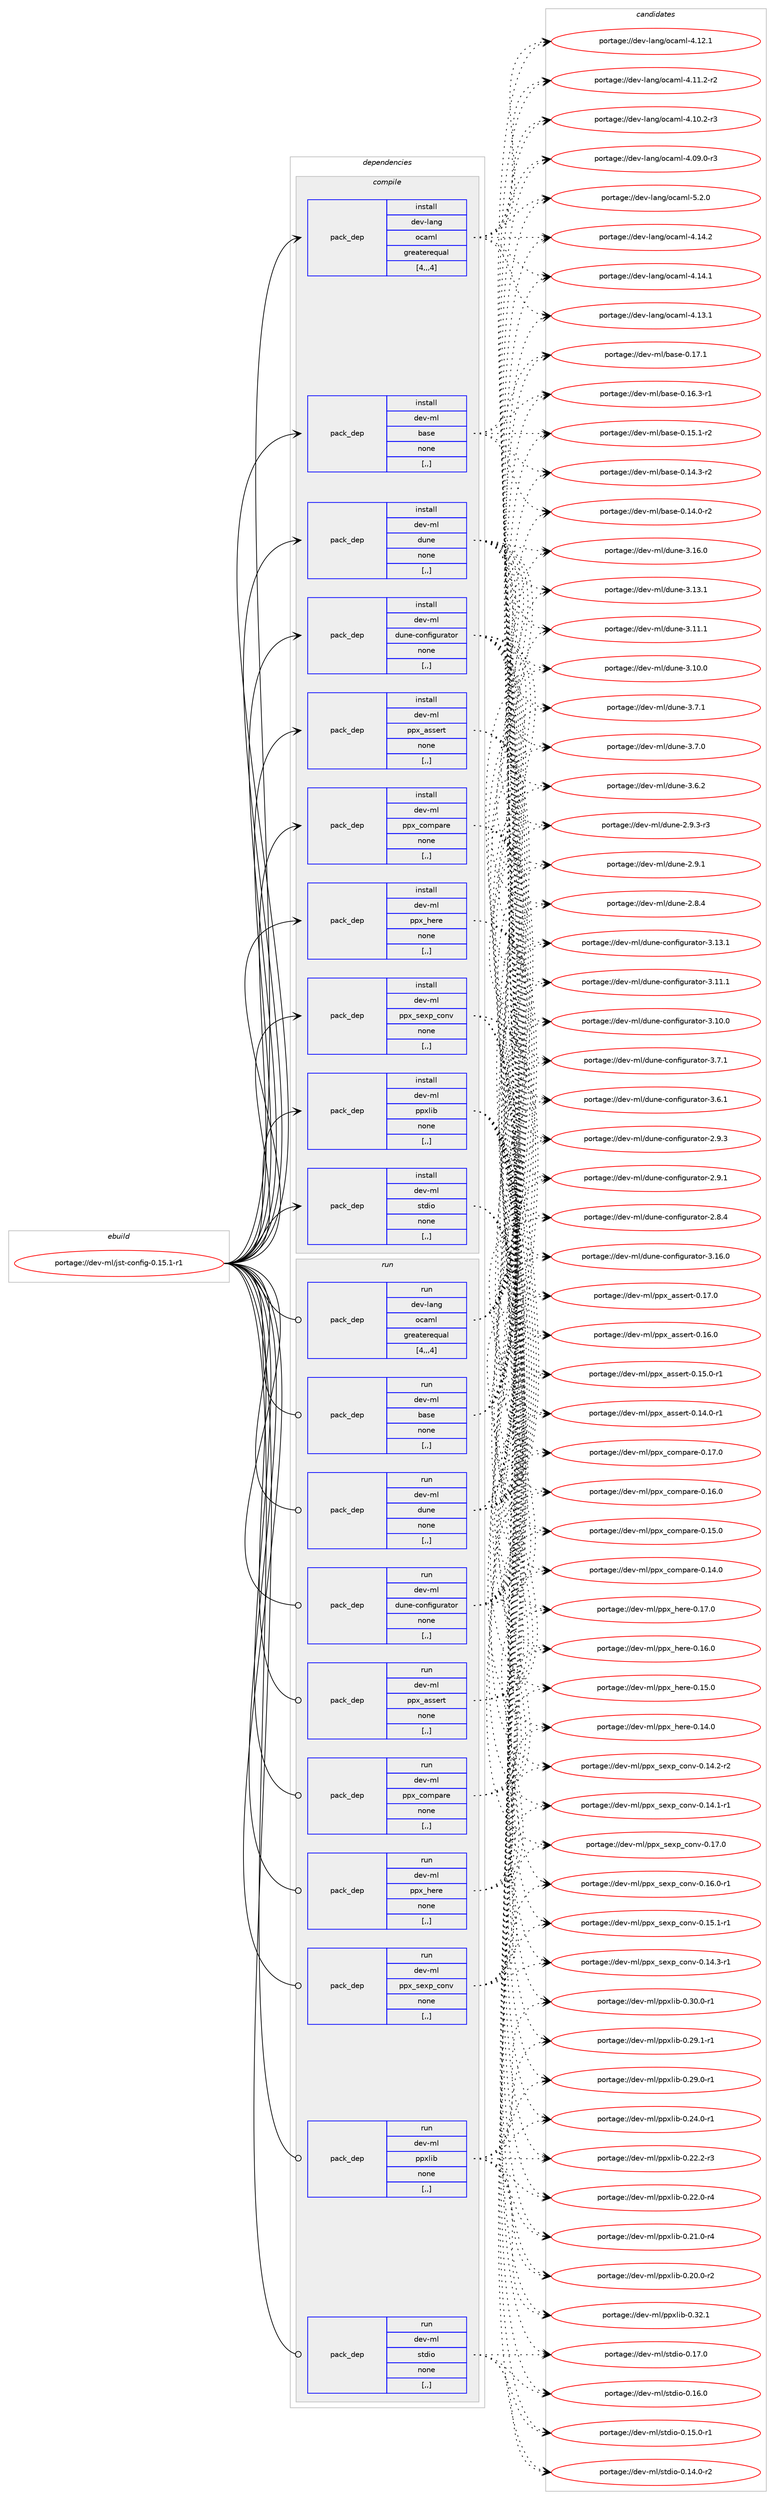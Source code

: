digraph prolog {

# *************
# Graph options
# *************

newrank=true;
concentrate=true;
compound=true;
graph [rankdir=LR,fontname=Helvetica,fontsize=10,ranksep=1.5];#, ranksep=2.5, nodesep=0.2];
edge  [arrowhead=vee];
node  [fontname=Helvetica,fontsize=10];

# **********
# The ebuild
# **********

subgraph cluster_leftcol {
color=gray;
label=<<i>ebuild</i>>;
id [label="portage://dev-ml/jst-config-0.15.1-r1", color=red, width=4, href="../dev-ml/jst-config-0.15.1-r1.svg"];
}

# ****************
# The dependencies
# ****************

subgraph cluster_midcol {
color=gray;
label=<<i>dependencies</i>>;
subgraph cluster_compile {
fillcolor="#eeeeee";
style=filled;
label=<<i>compile</i>>;
subgraph pack89019 {
dependency119560 [label=<<TABLE BORDER="0" CELLBORDER="1" CELLSPACING="0" CELLPADDING="4" WIDTH="220"><TR><TD ROWSPAN="6" CELLPADDING="30">pack_dep</TD></TR><TR><TD WIDTH="110">install</TD></TR><TR><TD>dev-lang</TD></TR><TR><TD>ocaml</TD></TR><TR><TD>greaterequal</TD></TR><TR><TD>[4,,,4]</TD></TR></TABLE>>, shape=none, color=blue];
}
id:e -> dependency119560:w [weight=20,style="solid",arrowhead="vee"];
subgraph pack89020 {
dependency119561 [label=<<TABLE BORDER="0" CELLBORDER="1" CELLSPACING="0" CELLPADDING="4" WIDTH="220"><TR><TD ROWSPAN="6" CELLPADDING="30">pack_dep</TD></TR><TR><TD WIDTH="110">install</TD></TR><TR><TD>dev-ml</TD></TR><TR><TD>base</TD></TR><TR><TD>none</TD></TR><TR><TD>[,,]</TD></TR></TABLE>>, shape=none, color=blue];
}
id:e -> dependency119561:w [weight=20,style="solid",arrowhead="vee"];
subgraph pack89021 {
dependency119562 [label=<<TABLE BORDER="0" CELLBORDER="1" CELLSPACING="0" CELLPADDING="4" WIDTH="220"><TR><TD ROWSPAN="6" CELLPADDING="30">pack_dep</TD></TR><TR><TD WIDTH="110">install</TD></TR><TR><TD>dev-ml</TD></TR><TR><TD>dune</TD></TR><TR><TD>none</TD></TR><TR><TD>[,,]</TD></TR></TABLE>>, shape=none, color=blue];
}
id:e -> dependency119562:w [weight=20,style="solid",arrowhead="vee"];
subgraph pack89022 {
dependency119563 [label=<<TABLE BORDER="0" CELLBORDER="1" CELLSPACING="0" CELLPADDING="4" WIDTH="220"><TR><TD ROWSPAN="6" CELLPADDING="30">pack_dep</TD></TR><TR><TD WIDTH="110">install</TD></TR><TR><TD>dev-ml</TD></TR><TR><TD>dune-configurator</TD></TR><TR><TD>none</TD></TR><TR><TD>[,,]</TD></TR></TABLE>>, shape=none, color=blue];
}
id:e -> dependency119563:w [weight=20,style="solid",arrowhead="vee"];
subgraph pack89023 {
dependency119564 [label=<<TABLE BORDER="0" CELLBORDER="1" CELLSPACING="0" CELLPADDING="4" WIDTH="220"><TR><TD ROWSPAN="6" CELLPADDING="30">pack_dep</TD></TR><TR><TD WIDTH="110">install</TD></TR><TR><TD>dev-ml</TD></TR><TR><TD>ppx_assert</TD></TR><TR><TD>none</TD></TR><TR><TD>[,,]</TD></TR></TABLE>>, shape=none, color=blue];
}
id:e -> dependency119564:w [weight=20,style="solid",arrowhead="vee"];
subgraph pack89024 {
dependency119565 [label=<<TABLE BORDER="0" CELLBORDER="1" CELLSPACING="0" CELLPADDING="4" WIDTH="220"><TR><TD ROWSPAN="6" CELLPADDING="30">pack_dep</TD></TR><TR><TD WIDTH="110">install</TD></TR><TR><TD>dev-ml</TD></TR><TR><TD>ppx_compare</TD></TR><TR><TD>none</TD></TR><TR><TD>[,,]</TD></TR></TABLE>>, shape=none, color=blue];
}
id:e -> dependency119565:w [weight=20,style="solid",arrowhead="vee"];
subgraph pack89025 {
dependency119566 [label=<<TABLE BORDER="0" CELLBORDER="1" CELLSPACING="0" CELLPADDING="4" WIDTH="220"><TR><TD ROWSPAN="6" CELLPADDING="30">pack_dep</TD></TR><TR><TD WIDTH="110">install</TD></TR><TR><TD>dev-ml</TD></TR><TR><TD>ppx_here</TD></TR><TR><TD>none</TD></TR><TR><TD>[,,]</TD></TR></TABLE>>, shape=none, color=blue];
}
id:e -> dependency119566:w [weight=20,style="solid",arrowhead="vee"];
subgraph pack89026 {
dependency119567 [label=<<TABLE BORDER="0" CELLBORDER="1" CELLSPACING="0" CELLPADDING="4" WIDTH="220"><TR><TD ROWSPAN="6" CELLPADDING="30">pack_dep</TD></TR><TR><TD WIDTH="110">install</TD></TR><TR><TD>dev-ml</TD></TR><TR><TD>ppx_sexp_conv</TD></TR><TR><TD>none</TD></TR><TR><TD>[,,]</TD></TR></TABLE>>, shape=none, color=blue];
}
id:e -> dependency119567:w [weight=20,style="solid",arrowhead="vee"];
subgraph pack89027 {
dependency119568 [label=<<TABLE BORDER="0" CELLBORDER="1" CELLSPACING="0" CELLPADDING="4" WIDTH="220"><TR><TD ROWSPAN="6" CELLPADDING="30">pack_dep</TD></TR><TR><TD WIDTH="110">install</TD></TR><TR><TD>dev-ml</TD></TR><TR><TD>ppxlib</TD></TR><TR><TD>none</TD></TR><TR><TD>[,,]</TD></TR></TABLE>>, shape=none, color=blue];
}
id:e -> dependency119568:w [weight=20,style="solid",arrowhead="vee"];
subgraph pack89028 {
dependency119569 [label=<<TABLE BORDER="0" CELLBORDER="1" CELLSPACING="0" CELLPADDING="4" WIDTH="220"><TR><TD ROWSPAN="6" CELLPADDING="30">pack_dep</TD></TR><TR><TD WIDTH="110">install</TD></TR><TR><TD>dev-ml</TD></TR><TR><TD>stdio</TD></TR><TR><TD>none</TD></TR><TR><TD>[,,]</TD></TR></TABLE>>, shape=none, color=blue];
}
id:e -> dependency119569:w [weight=20,style="solid",arrowhead="vee"];
}
subgraph cluster_compileandrun {
fillcolor="#eeeeee";
style=filled;
label=<<i>compile and run</i>>;
}
subgraph cluster_run {
fillcolor="#eeeeee";
style=filled;
label=<<i>run</i>>;
subgraph pack89029 {
dependency119570 [label=<<TABLE BORDER="0" CELLBORDER="1" CELLSPACING="0" CELLPADDING="4" WIDTH="220"><TR><TD ROWSPAN="6" CELLPADDING="30">pack_dep</TD></TR><TR><TD WIDTH="110">run</TD></TR><TR><TD>dev-lang</TD></TR><TR><TD>ocaml</TD></TR><TR><TD>greaterequal</TD></TR><TR><TD>[4,,,4]</TD></TR></TABLE>>, shape=none, color=blue];
}
id:e -> dependency119570:w [weight=20,style="solid",arrowhead="odot"];
subgraph pack89030 {
dependency119571 [label=<<TABLE BORDER="0" CELLBORDER="1" CELLSPACING="0" CELLPADDING="4" WIDTH="220"><TR><TD ROWSPAN="6" CELLPADDING="30">pack_dep</TD></TR><TR><TD WIDTH="110">run</TD></TR><TR><TD>dev-ml</TD></TR><TR><TD>base</TD></TR><TR><TD>none</TD></TR><TR><TD>[,,]</TD></TR></TABLE>>, shape=none, color=blue];
}
id:e -> dependency119571:w [weight=20,style="solid",arrowhead="odot"];
subgraph pack89031 {
dependency119572 [label=<<TABLE BORDER="0" CELLBORDER="1" CELLSPACING="0" CELLPADDING="4" WIDTH="220"><TR><TD ROWSPAN="6" CELLPADDING="30">pack_dep</TD></TR><TR><TD WIDTH="110">run</TD></TR><TR><TD>dev-ml</TD></TR><TR><TD>dune</TD></TR><TR><TD>none</TD></TR><TR><TD>[,,]</TD></TR></TABLE>>, shape=none, color=blue];
}
id:e -> dependency119572:w [weight=20,style="solid",arrowhead="odot"];
subgraph pack89032 {
dependency119573 [label=<<TABLE BORDER="0" CELLBORDER="1" CELLSPACING="0" CELLPADDING="4" WIDTH="220"><TR><TD ROWSPAN="6" CELLPADDING="30">pack_dep</TD></TR><TR><TD WIDTH="110">run</TD></TR><TR><TD>dev-ml</TD></TR><TR><TD>dune-configurator</TD></TR><TR><TD>none</TD></TR><TR><TD>[,,]</TD></TR></TABLE>>, shape=none, color=blue];
}
id:e -> dependency119573:w [weight=20,style="solid",arrowhead="odot"];
subgraph pack89033 {
dependency119574 [label=<<TABLE BORDER="0" CELLBORDER="1" CELLSPACING="0" CELLPADDING="4" WIDTH="220"><TR><TD ROWSPAN="6" CELLPADDING="30">pack_dep</TD></TR><TR><TD WIDTH="110">run</TD></TR><TR><TD>dev-ml</TD></TR><TR><TD>ppx_assert</TD></TR><TR><TD>none</TD></TR><TR><TD>[,,]</TD></TR></TABLE>>, shape=none, color=blue];
}
id:e -> dependency119574:w [weight=20,style="solid",arrowhead="odot"];
subgraph pack89034 {
dependency119575 [label=<<TABLE BORDER="0" CELLBORDER="1" CELLSPACING="0" CELLPADDING="4" WIDTH="220"><TR><TD ROWSPAN="6" CELLPADDING="30">pack_dep</TD></TR><TR><TD WIDTH="110">run</TD></TR><TR><TD>dev-ml</TD></TR><TR><TD>ppx_compare</TD></TR><TR><TD>none</TD></TR><TR><TD>[,,]</TD></TR></TABLE>>, shape=none, color=blue];
}
id:e -> dependency119575:w [weight=20,style="solid",arrowhead="odot"];
subgraph pack89035 {
dependency119576 [label=<<TABLE BORDER="0" CELLBORDER="1" CELLSPACING="0" CELLPADDING="4" WIDTH="220"><TR><TD ROWSPAN="6" CELLPADDING="30">pack_dep</TD></TR><TR><TD WIDTH="110">run</TD></TR><TR><TD>dev-ml</TD></TR><TR><TD>ppx_here</TD></TR><TR><TD>none</TD></TR><TR><TD>[,,]</TD></TR></TABLE>>, shape=none, color=blue];
}
id:e -> dependency119576:w [weight=20,style="solid",arrowhead="odot"];
subgraph pack89036 {
dependency119577 [label=<<TABLE BORDER="0" CELLBORDER="1" CELLSPACING="0" CELLPADDING="4" WIDTH="220"><TR><TD ROWSPAN="6" CELLPADDING="30">pack_dep</TD></TR><TR><TD WIDTH="110">run</TD></TR><TR><TD>dev-ml</TD></TR><TR><TD>ppx_sexp_conv</TD></TR><TR><TD>none</TD></TR><TR><TD>[,,]</TD></TR></TABLE>>, shape=none, color=blue];
}
id:e -> dependency119577:w [weight=20,style="solid",arrowhead="odot"];
subgraph pack89037 {
dependency119578 [label=<<TABLE BORDER="0" CELLBORDER="1" CELLSPACING="0" CELLPADDING="4" WIDTH="220"><TR><TD ROWSPAN="6" CELLPADDING="30">pack_dep</TD></TR><TR><TD WIDTH="110">run</TD></TR><TR><TD>dev-ml</TD></TR><TR><TD>ppxlib</TD></TR><TR><TD>none</TD></TR><TR><TD>[,,]</TD></TR></TABLE>>, shape=none, color=blue];
}
id:e -> dependency119578:w [weight=20,style="solid",arrowhead="odot"];
subgraph pack89038 {
dependency119579 [label=<<TABLE BORDER="0" CELLBORDER="1" CELLSPACING="0" CELLPADDING="4" WIDTH="220"><TR><TD ROWSPAN="6" CELLPADDING="30">pack_dep</TD></TR><TR><TD WIDTH="110">run</TD></TR><TR><TD>dev-ml</TD></TR><TR><TD>stdio</TD></TR><TR><TD>none</TD></TR><TR><TD>[,,]</TD></TR></TABLE>>, shape=none, color=blue];
}
id:e -> dependency119579:w [weight=20,style="solid",arrowhead="odot"];
}
}

# **************
# The candidates
# **************

subgraph cluster_choices {
rank=same;
color=gray;
label=<<i>candidates</i>>;

subgraph choice89019 {
color=black;
nodesep=1;
choice1001011184510897110103471119997109108455346504648 [label="portage://dev-lang/ocaml-5.2.0", color=red, width=4,href="../dev-lang/ocaml-5.2.0.svg"];
choice100101118451089711010347111999710910845524649524650 [label="portage://dev-lang/ocaml-4.14.2", color=red, width=4,href="../dev-lang/ocaml-4.14.2.svg"];
choice100101118451089711010347111999710910845524649524649 [label="portage://dev-lang/ocaml-4.14.1", color=red, width=4,href="../dev-lang/ocaml-4.14.1.svg"];
choice100101118451089711010347111999710910845524649514649 [label="portage://dev-lang/ocaml-4.13.1", color=red, width=4,href="../dev-lang/ocaml-4.13.1.svg"];
choice100101118451089711010347111999710910845524649504649 [label="portage://dev-lang/ocaml-4.12.1", color=red, width=4,href="../dev-lang/ocaml-4.12.1.svg"];
choice1001011184510897110103471119997109108455246494946504511450 [label="portage://dev-lang/ocaml-4.11.2-r2", color=red, width=4,href="../dev-lang/ocaml-4.11.2-r2.svg"];
choice1001011184510897110103471119997109108455246494846504511451 [label="portage://dev-lang/ocaml-4.10.2-r3", color=red, width=4,href="../dev-lang/ocaml-4.10.2-r3.svg"];
choice1001011184510897110103471119997109108455246485746484511451 [label="portage://dev-lang/ocaml-4.09.0-r3", color=red, width=4,href="../dev-lang/ocaml-4.09.0-r3.svg"];
dependency119560:e -> choice1001011184510897110103471119997109108455346504648:w [style=dotted,weight="100"];
dependency119560:e -> choice100101118451089711010347111999710910845524649524650:w [style=dotted,weight="100"];
dependency119560:e -> choice100101118451089711010347111999710910845524649524649:w [style=dotted,weight="100"];
dependency119560:e -> choice100101118451089711010347111999710910845524649514649:w [style=dotted,weight="100"];
dependency119560:e -> choice100101118451089711010347111999710910845524649504649:w [style=dotted,weight="100"];
dependency119560:e -> choice1001011184510897110103471119997109108455246494946504511450:w [style=dotted,weight="100"];
dependency119560:e -> choice1001011184510897110103471119997109108455246494846504511451:w [style=dotted,weight="100"];
dependency119560:e -> choice1001011184510897110103471119997109108455246485746484511451:w [style=dotted,weight="100"];
}
subgraph choice89020 {
color=black;
nodesep=1;
choice1001011184510910847989711510145484649554649 [label="portage://dev-ml/base-0.17.1", color=red, width=4,href="../dev-ml/base-0.17.1.svg"];
choice10010111845109108479897115101454846495446514511449 [label="portage://dev-ml/base-0.16.3-r1", color=red, width=4,href="../dev-ml/base-0.16.3-r1.svg"];
choice10010111845109108479897115101454846495346494511450 [label="portage://dev-ml/base-0.15.1-r2", color=red, width=4,href="../dev-ml/base-0.15.1-r2.svg"];
choice10010111845109108479897115101454846495246514511450 [label="portage://dev-ml/base-0.14.3-r2", color=red, width=4,href="../dev-ml/base-0.14.3-r2.svg"];
choice10010111845109108479897115101454846495246484511450 [label="portage://dev-ml/base-0.14.0-r2", color=red, width=4,href="../dev-ml/base-0.14.0-r2.svg"];
dependency119561:e -> choice1001011184510910847989711510145484649554649:w [style=dotted,weight="100"];
dependency119561:e -> choice10010111845109108479897115101454846495446514511449:w [style=dotted,weight="100"];
dependency119561:e -> choice10010111845109108479897115101454846495346494511450:w [style=dotted,weight="100"];
dependency119561:e -> choice10010111845109108479897115101454846495246514511450:w [style=dotted,weight="100"];
dependency119561:e -> choice10010111845109108479897115101454846495246484511450:w [style=dotted,weight="100"];
}
subgraph choice89021 {
color=black;
nodesep=1;
choice100101118451091084710011711010145514649544648 [label="portage://dev-ml/dune-3.16.0", color=red, width=4,href="../dev-ml/dune-3.16.0.svg"];
choice100101118451091084710011711010145514649514649 [label="portage://dev-ml/dune-3.13.1", color=red, width=4,href="../dev-ml/dune-3.13.1.svg"];
choice100101118451091084710011711010145514649494649 [label="portage://dev-ml/dune-3.11.1", color=red, width=4,href="../dev-ml/dune-3.11.1.svg"];
choice100101118451091084710011711010145514649484648 [label="portage://dev-ml/dune-3.10.0", color=red, width=4,href="../dev-ml/dune-3.10.0.svg"];
choice1001011184510910847100117110101455146554649 [label="portage://dev-ml/dune-3.7.1", color=red, width=4,href="../dev-ml/dune-3.7.1.svg"];
choice1001011184510910847100117110101455146554648 [label="portage://dev-ml/dune-3.7.0", color=red, width=4,href="../dev-ml/dune-3.7.0.svg"];
choice1001011184510910847100117110101455146544650 [label="portage://dev-ml/dune-3.6.2", color=red, width=4,href="../dev-ml/dune-3.6.2.svg"];
choice10010111845109108471001171101014550465746514511451 [label="portage://dev-ml/dune-2.9.3-r3", color=red, width=4,href="../dev-ml/dune-2.9.3-r3.svg"];
choice1001011184510910847100117110101455046574649 [label="portage://dev-ml/dune-2.9.1", color=red, width=4,href="../dev-ml/dune-2.9.1.svg"];
choice1001011184510910847100117110101455046564652 [label="portage://dev-ml/dune-2.8.4", color=red, width=4,href="../dev-ml/dune-2.8.4.svg"];
dependency119562:e -> choice100101118451091084710011711010145514649544648:w [style=dotted,weight="100"];
dependency119562:e -> choice100101118451091084710011711010145514649514649:w [style=dotted,weight="100"];
dependency119562:e -> choice100101118451091084710011711010145514649494649:w [style=dotted,weight="100"];
dependency119562:e -> choice100101118451091084710011711010145514649484648:w [style=dotted,weight="100"];
dependency119562:e -> choice1001011184510910847100117110101455146554649:w [style=dotted,weight="100"];
dependency119562:e -> choice1001011184510910847100117110101455146554648:w [style=dotted,weight="100"];
dependency119562:e -> choice1001011184510910847100117110101455146544650:w [style=dotted,weight="100"];
dependency119562:e -> choice10010111845109108471001171101014550465746514511451:w [style=dotted,weight="100"];
dependency119562:e -> choice1001011184510910847100117110101455046574649:w [style=dotted,weight="100"];
dependency119562:e -> choice1001011184510910847100117110101455046564652:w [style=dotted,weight="100"];
}
subgraph choice89022 {
color=black;
nodesep=1;
choice100101118451091084710011711010145991111101021051031171149711611111445514649544648 [label="portage://dev-ml/dune-configurator-3.16.0", color=red, width=4,href="../dev-ml/dune-configurator-3.16.0.svg"];
choice100101118451091084710011711010145991111101021051031171149711611111445514649514649 [label="portage://dev-ml/dune-configurator-3.13.1", color=red, width=4,href="../dev-ml/dune-configurator-3.13.1.svg"];
choice100101118451091084710011711010145991111101021051031171149711611111445514649494649 [label="portage://dev-ml/dune-configurator-3.11.1", color=red, width=4,href="../dev-ml/dune-configurator-3.11.1.svg"];
choice100101118451091084710011711010145991111101021051031171149711611111445514649484648 [label="portage://dev-ml/dune-configurator-3.10.0", color=red, width=4,href="../dev-ml/dune-configurator-3.10.0.svg"];
choice1001011184510910847100117110101459911111010210510311711497116111114455146554649 [label="portage://dev-ml/dune-configurator-3.7.1", color=red, width=4,href="../dev-ml/dune-configurator-3.7.1.svg"];
choice1001011184510910847100117110101459911111010210510311711497116111114455146544649 [label="portage://dev-ml/dune-configurator-3.6.1", color=red, width=4,href="../dev-ml/dune-configurator-3.6.1.svg"];
choice1001011184510910847100117110101459911111010210510311711497116111114455046574651 [label="portage://dev-ml/dune-configurator-2.9.3", color=red, width=4,href="../dev-ml/dune-configurator-2.9.3.svg"];
choice1001011184510910847100117110101459911111010210510311711497116111114455046574649 [label="portage://dev-ml/dune-configurator-2.9.1", color=red, width=4,href="../dev-ml/dune-configurator-2.9.1.svg"];
choice1001011184510910847100117110101459911111010210510311711497116111114455046564652 [label="portage://dev-ml/dune-configurator-2.8.4", color=red, width=4,href="../dev-ml/dune-configurator-2.8.4.svg"];
dependency119563:e -> choice100101118451091084710011711010145991111101021051031171149711611111445514649544648:w [style=dotted,weight="100"];
dependency119563:e -> choice100101118451091084710011711010145991111101021051031171149711611111445514649514649:w [style=dotted,weight="100"];
dependency119563:e -> choice100101118451091084710011711010145991111101021051031171149711611111445514649494649:w [style=dotted,weight="100"];
dependency119563:e -> choice100101118451091084710011711010145991111101021051031171149711611111445514649484648:w [style=dotted,weight="100"];
dependency119563:e -> choice1001011184510910847100117110101459911111010210510311711497116111114455146554649:w [style=dotted,weight="100"];
dependency119563:e -> choice1001011184510910847100117110101459911111010210510311711497116111114455146544649:w [style=dotted,weight="100"];
dependency119563:e -> choice1001011184510910847100117110101459911111010210510311711497116111114455046574651:w [style=dotted,weight="100"];
dependency119563:e -> choice1001011184510910847100117110101459911111010210510311711497116111114455046574649:w [style=dotted,weight="100"];
dependency119563:e -> choice1001011184510910847100117110101459911111010210510311711497116111114455046564652:w [style=dotted,weight="100"];
}
subgraph choice89023 {
color=black;
nodesep=1;
choice1001011184510910847112112120959711511510111411645484649554648 [label="portage://dev-ml/ppx_assert-0.17.0", color=red, width=4,href="../dev-ml/ppx_assert-0.17.0.svg"];
choice1001011184510910847112112120959711511510111411645484649544648 [label="portage://dev-ml/ppx_assert-0.16.0", color=red, width=4,href="../dev-ml/ppx_assert-0.16.0.svg"];
choice10010111845109108471121121209597115115101114116454846495346484511449 [label="portage://dev-ml/ppx_assert-0.15.0-r1", color=red, width=4,href="../dev-ml/ppx_assert-0.15.0-r1.svg"];
choice10010111845109108471121121209597115115101114116454846495246484511449 [label="portage://dev-ml/ppx_assert-0.14.0-r1", color=red, width=4,href="../dev-ml/ppx_assert-0.14.0-r1.svg"];
dependency119564:e -> choice1001011184510910847112112120959711511510111411645484649554648:w [style=dotted,weight="100"];
dependency119564:e -> choice1001011184510910847112112120959711511510111411645484649544648:w [style=dotted,weight="100"];
dependency119564:e -> choice10010111845109108471121121209597115115101114116454846495346484511449:w [style=dotted,weight="100"];
dependency119564:e -> choice10010111845109108471121121209597115115101114116454846495246484511449:w [style=dotted,weight="100"];
}
subgraph choice89024 {
color=black;
nodesep=1;
choice100101118451091084711211212095991111091129711410145484649554648 [label="portage://dev-ml/ppx_compare-0.17.0", color=red, width=4,href="../dev-ml/ppx_compare-0.17.0.svg"];
choice100101118451091084711211212095991111091129711410145484649544648 [label="portage://dev-ml/ppx_compare-0.16.0", color=red, width=4,href="../dev-ml/ppx_compare-0.16.0.svg"];
choice100101118451091084711211212095991111091129711410145484649534648 [label="portage://dev-ml/ppx_compare-0.15.0", color=red, width=4,href="../dev-ml/ppx_compare-0.15.0.svg"];
choice100101118451091084711211212095991111091129711410145484649524648 [label="portage://dev-ml/ppx_compare-0.14.0", color=red, width=4,href="../dev-ml/ppx_compare-0.14.0.svg"];
dependency119565:e -> choice100101118451091084711211212095991111091129711410145484649554648:w [style=dotted,weight="100"];
dependency119565:e -> choice100101118451091084711211212095991111091129711410145484649544648:w [style=dotted,weight="100"];
dependency119565:e -> choice100101118451091084711211212095991111091129711410145484649534648:w [style=dotted,weight="100"];
dependency119565:e -> choice100101118451091084711211212095991111091129711410145484649524648:w [style=dotted,weight="100"];
}
subgraph choice89025 {
color=black;
nodesep=1;
choice10010111845109108471121121209510410111410145484649554648 [label="portage://dev-ml/ppx_here-0.17.0", color=red, width=4,href="../dev-ml/ppx_here-0.17.0.svg"];
choice10010111845109108471121121209510410111410145484649544648 [label="portage://dev-ml/ppx_here-0.16.0", color=red, width=4,href="../dev-ml/ppx_here-0.16.0.svg"];
choice10010111845109108471121121209510410111410145484649534648 [label="portage://dev-ml/ppx_here-0.15.0", color=red, width=4,href="../dev-ml/ppx_here-0.15.0.svg"];
choice10010111845109108471121121209510410111410145484649524648 [label="portage://dev-ml/ppx_here-0.14.0", color=red, width=4,href="../dev-ml/ppx_here-0.14.0.svg"];
dependency119566:e -> choice10010111845109108471121121209510410111410145484649554648:w [style=dotted,weight="100"];
dependency119566:e -> choice10010111845109108471121121209510410111410145484649544648:w [style=dotted,weight="100"];
dependency119566:e -> choice10010111845109108471121121209510410111410145484649534648:w [style=dotted,weight="100"];
dependency119566:e -> choice10010111845109108471121121209510410111410145484649524648:w [style=dotted,weight="100"];
}
subgraph choice89026 {
color=black;
nodesep=1;
choice100101118451091084711211212095115101120112959911111011845484649554648 [label="portage://dev-ml/ppx_sexp_conv-0.17.0", color=red, width=4,href="../dev-ml/ppx_sexp_conv-0.17.0.svg"];
choice1001011184510910847112112120951151011201129599111110118454846495446484511449 [label="portage://dev-ml/ppx_sexp_conv-0.16.0-r1", color=red, width=4,href="../dev-ml/ppx_sexp_conv-0.16.0-r1.svg"];
choice1001011184510910847112112120951151011201129599111110118454846495346494511449 [label="portage://dev-ml/ppx_sexp_conv-0.15.1-r1", color=red, width=4,href="../dev-ml/ppx_sexp_conv-0.15.1-r1.svg"];
choice1001011184510910847112112120951151011201129599111110118454846495246514511449 [label="portage://dev-ml/ppx_sexp_conv-0.14.3-r1", color=red, width=4,href="../dev-ml/ppx_sexp_conv-0.14.3-r1.svg"];
choice1001011184510910847112112120951151011201129599111110118454846495246504511450 [label="portage://dev-ml/ppx_sexp_conv-0.14.2-r2", color=red, width=4,href="../dev-ml/ppx_sexp_conv-0.14.2-r2.svg"];
choice1001011184510910847112112120951151011201129599111110118454846495246494511449 [label="portage://dev-ml/ppx_sexp_conv-0.14.1-r1", color=red, width=4,href="../dev-ml/ppx_sexp_conv-0.14.1-r1.svg"];
dependency119567:e -> choice100101118451091084711211212095115101120112959911111011845484649554648:w [style=dotted,weight="100"];
dependency119567:e -> choice1001011184510910847112112120951151011201129599111110118454846495446484511449:w [style=dotted,weight="100"];
dependency119567:e -> choice1001011184510910847112112120951151011201129599111110118454846495346494511449:w [style=dotted,weight="100"];
dependency119567:e -> choice1001011184510910847112112120951151011201129599111110118454846495246514511449:w [style=dotted,weight="100"];
dependency119567:e -> choice1001011184510910847112112120951151011201129599111110118454846495246504511450:w [style=dotted,weight="100"];
dependency119567:e -> choice1001011184510910847112112120951151011201129599111110118454846495246494511449:w [style=dotted,weight="100"];
}
subgraph choice89027 {
color=black;
nodesep=1;
choice10010111845109108471121121201081059845484651504649 [label="portage://dev-ml/ppxlib-0.32.1", color=red, width=4,href="../dev-ml/ppxlib-0.32.1.svg"];
choice100101118451091084711211212010810598454846514846484511449 [label="portage://dev-ml/ppxlib-0.30.0-r1", color=red, width=4,href="../dev-ml/ppxlib-0.30.0-r1.svg"];
choice100101118451091084711211212010810598454846505746494511449 [label="portage://dev-ml/ppxlib-0.29.1-r1", color=red, width=4,href="../dev-ml/ppxlib-0.29.1-r1.svg"];
choice100101118451091084711211212010810598454846505746484511449 [label="portage://dev-ml/ppxlib-0.29.0-r1", color=red, width=4,href="../dev-ml/ppxlib-0.29.0-r1.svg"];
choice100101118451091084711211212010810598454846505246484511449 [label="portage://dev-ml/ppxlib-0.24.0-r1", color=red, width=4,href="../dev-ml/ppxlib-0.24.0-r1.svg"];
choice100101118451091084711211212010810598454846505046504511451 [label="portage://dev-ml/ppxlib-0.22.2-r3", color=red, width=4,href="../dev-ml/ppxlib-0.22.2-r3.svg"];
choice100101118451091084711211212010810598454846505046484511452 [label="portage://dev-ml/ppxlib-0.22.0-r4", color=red, width=4,href="../dev-ml/ppxlib-0.22.0-r4.svg"];
choice100101118451091084711211212010810598454846504946484511452 [label="portage://dev-ml/ppxlib-0.21.0-r4", color=red, width=4,href="../dev-ml/ppxlib-0.21.0-r4.svg"];
choice100101118451091084711211212010810598454846504846484511450 [label="portage://dev-ml/ppxlib-0.20.0-r2", color=red, width=4,href="../dev-ml/ppxlib-0.20.0-r2.svg"];
dependency119568:e -> choice10010111845109108471121121201081059845484651504649:w [style=dotted,weight="100"];
dependency119568:e -> choice100101118451091084711211212010810598454846514846484511449:w [style=dotted,weight="100"];
dependency119568:e -> choice100101118451091084711211212010810598454846505746494511449:w [style=dotted,weight="100"];
dependency119568:e -> choice100101118451091084711211212010810598454846505746484511449:w [style=dotted,weight="100"];
dependency119568:e -> choice100101118451091084711211212010810598454846505246484511449:w [style=dotted,weight="100"];
dependency119568:e -> choice100101118451091084711211212010810598454846505046504511451:w [style=dotted,weight="100"];
dependency119568:e -> choice100101118451091084711211212010810598454846505046484511452:w [style=dotted,weight="100"];
dependency119568:e -> choice100101118451091084711211212010810598454846504946484511452:w [style=dotted,weight="100"];
dependency119568:e -> choice100101118451091084711211212010810598454846504846484511450:w [style=dotted,weight="100"];
}
subgraph choice89028 {
color=black;
nodesep=1;
choice100101118451091084711511610010511145484649554648 [label="portage://dev-ml/stdio-0.17.0", color=red, width=4,href="../dev-ml/stdio-0.17.0.svg"];
choice100101118451091084711511610010511145484649544648 [label="portage://dev-ml/stdio-0.16.0", color=red, width=4,href="../dev-ml/stdio-0.16.0.svg"];
choice1001011184510910847115116100105111454846495346484511449 [label="portage://dev-ml/stdio-0.15.0-r1", color=red, width=4,href="../dev-ml/stdio-0.15.0-r1.svg"];
choice1001011184510910847115116100105111454846495246484511450 [label="portage://dev-ml/stdio-0.14.0-r2", color=red, width=4,href="../dev-ml/stdio-0.14.0-r2.svg"];
dependency119569:e -> choice100101118451091084711511610010511145484649554648:w [style=dotted,weight="100"];
dependency119569:e -> choice100101118451091084711511610010511145484649544648:w [style=dotted,weight="100"];
dependency119569:e -> choice1001011184510910847115116100105111454846495346484511449:w [style=dotted,weight="100"];
dependency119569:e -> choice1001011184510910847115116100105111454846495246484511450:w [style=dotted,weight="100"];
}
subgraph choice89029 {
color=black;
nodesep=1;
choice1001011184510897110103471119997109108455346504648 [label="portage://dev-lang/ocaml-5.2.0", color=red, width=4,href="../dev-lang/ocaml-5.2.0.svg"];
choice100101118451089711010347111999710910845524649524650 [label="portage://dev-lang/ocaml-4.14.2", color=red, width=4,href="../dev-lang/ocaml-4.14.2.svg"];
choice100101118451089711010347111999710910845524649524649 [label="portage://dev-lang/ocaml-4.14.1", color=red, width=4,href="../dev-lang/ocaml-4.14.1.svg"];
choice100101118451089711010347111999710910845524649514649 [label="portage://dev-lang/ocaml-4.13.1", color=red, width=4,href="../dev-lang/ocaml-4.13.1.svg"];
choice100101118451089711010347111999710910845524649504649 [label="portage://dev-lang/ocaml-4.12.1", color=red, width=4,href="../dev-lang/ocaml-4.12.1.svg"];
choice1001011184510897110103471119997109108455246494946504511450 [label="portage://dev-lang/ocaml-4.11.2-r2", color=red, width=4,href="../dev-lang/ocaml-4.11.2-r2.svg"];
choice1001011184510897110103471119997109108455246494846504511451 [label="portage://dev-lang/ocaml-4.10.2-r3", color=red, width=4,href="../dev-lang/ocaml-4.10.2-r3.svg"];
choice1001011184510897110103471119997109108455246485746484511451 [label="portage://dev-lang/ocaml-4.09.0-r3", color=red, width=4,href="../dev-lang/ocaml-4.09.0-r3.svg"];
dependency119570:e -> choice1001011184510897110103471119997109108455346504648:w [style=dotted,weight="100"];
dependency119570:e -> choice100101118451089711010347111999710910845524649524650:w [style=dotted,weight="100"];
dependency119570:e -> choice100101118451089711010347111999710910845524649524649:w [style=dotted,weight="100"];
dependency119570:e -> choice100101118451089711010347111999710910845524649514649:w [style=dotted,weight="100"];
dependency119570:e -> choice100101118451089711010347111999710910845524649504649:w [style=dotted,weight="100"];
dependency119570:e -> choice1001011184510897110103471119997109108455246494946504511450:w [style=dotted,weight="100"];
dependency119570:e -> choice1001011184510897110103471119997109108455246494846504511451:w [style=dotted,weight="100"];
dependency119570:e -> choice1001011184510897110103471119997109108455246485746484511451:w [style=dotted,weight="100"];
}
subgraph choice89030 {
color=black;
nodesep=1;
choice1001011184510910847989711510145484649554649 [label="portage://dev-ml/base-0.17.1", color=red, width=4,href="../dev-ml/base-0.17.1.svg"];
choice10010111845109108479897115101454846495446514511449 [label="portage://dev-ml/base-0.16.3-r1", color=red, width=4,href="../dev-ml/base-0.16.3-r1.svg"];
choice10010111845109108479897115101454846495346494511450 [label="portage://dev-ml/base-0.15.1-r2", color=red, width=4,href="../dev-ml/base-0.15.1-r2.svg"];
choice10010111845109108479897115101454846495246514511450 [label="portage://dev-ml/base-0.14.3-r2", color=red, width=4,href="../dev-ml/base-0.14.3-r2.svg"];
choice10010111845109108479897115101454846495246484511450 [label="portage://dev-ml/base-0.14.0-r2", color=red, width=4,href="../dev-ml/base-0.14.0-r2.svg"];
dependency119571:e -> choice1001011184510910847989711510145484649554649:w [style=dotted,weight="100"];
dependency119571:e -> choice10010111845109108479897115101454846495446514511449:w [style=dotted,weight="100"];
dependency119571:e -> choice10010111845109108479897115101454846495346494511450:w [style=dotted,weight="100"];
dependency119571:e -> choice10010111845109108479897115101454846495246514511450:w [style=dotted,weight="100"];
dependency119571:e -> choice10010111845109108479897115101454846495246484511450:w [style=dotted,weight="100"];
}
subgraph choice89031 {
color=black;
nodesep=1;
choice100101118451091084710011711010145514649544648 [label="portage://dev-ml/dune-3.16.0", color=red, width=4,href="../dev-ml/dune-3.16.0.svg"];
choice100101118451091084710011711010145514649514649 [label="portage://dev-ml/dune-3.13.1", color=red, width=4,href="../dev-ml/dune-3.13.1.svg"];
choice100101118451091084710011711010145514649494649 [label="portage://dev-ml/dune-3.11.1", color=red, width=4,href="../dev-ml/dune-3.11.1.svg"];
choice100101118451091084710011711010145514649484648 [label="portage://dev-ml/dune-3.10.0", color=red, width=4,href="../dev-ml/dune-3.10.0.svg"];
choice1001011184510910847100117110101455146554649 [label="portage://dev-ml/dune-3.7.1", color=red, width=4,href="../dev-ml/dune-3.7.1.svg"];
choice1001011184510910847100117110101455146554648 [label="portage://dev-ml/dune-3.7.0", color=red, width=4,href="../dev-ml/dune-3.7.0.svg"];
choice1001011184510910847100117110101455146544650 [label="portage://dev-ml/dune-3.6.2", color=red, width=4,href="../dev-ml/dune-3.6.2.svg"];
choice10010111845109108471001171101014550465746514511451 [label="portage://dev-ml/dune-2.9.3-r3", color=red, width=4,href="../dev-ml/dune-2.9.3-r3.svg"];
choice1001011184510910847100117110101455046574649 [label="portage://dev-ml/dune-2.9.1", color=red, width=4,href="../dev-ml/dune-2.9.1.svg"];
choice1001011184510910847100117110101455046564652 [label="portage://dev-ml/dune-2.8.4", color=red, width=4,href="../dev-ml/dune-2.8.4.svg"];
dependency119572:e -> choice100101118451091084710011711010145514649544648:w [style=dotted,weight="100"];
dependency119572:e -> choice100101118451091084710011711010145514649514649:w [style=dotted,weight="100"];
dependency119572:e -> choice100101118451091084710011711010145514649494649:w [style=dotted,weight="100"];
dependency119572:e -> choice100101118451091084710011711010145514649484648:w [style=dotted,weight="100"];
dependency119572:e -> choice1001011184510910847100117110101455146554649:w [style=dotted,weight="100"];
dependency119572:e -> choice1001011184510910847100117110101455146554648:w [style=dotted,weight="100"];
dependency119572:e -> choice1001011184510910847100117110101455146544650:w [style=dotted,weight="100"];
dependency119572:e -> choice10010111845109108471001171101014550465746514511451:w [style=dotted,weight="100"];
dependency119572:e -> choice1001011184510910847100117110101455046574649:w [style=dotted,weight="100"];
dependency119572:e -> choice1001011184510910847100117110101455046564652:w [style=dotted,weight="100"];
}
subgraph choice89032 {
color=black;
nodesep=1;
choice100101118451091084710011711010145991111101021051031171149711611111445514649544648 [label="portage://dev-ml/dune-configurator-3.16.0", color=red, width=4,href="../dev-ml/dune-configurator-3.16.0.svg"];
choice100101118451091084710011711010145991111101021051031171149711611111445514649514649 [label="portage://dev-ml/dune-configurator-3.13.1", color=red, width=4,href="../dev-ml/dune-configurator-3.13.1.svg"];
choice100101118451091084710011711010145991111101021051031171149711611111445514649494649 [label="portage://dev-ml/dune-configurator-3.11.1", color=red, width=4,href="../dev-ml/dune-configurator-3.11.1.svg"];
choice100101118451091084710011711010145991111101021051031171149711611111445514649484648 [label="portage://dev-ml/dune-configurator-3.10.0", color=red, width=4,href="../dev-ml/dune-configurator-3.10.0.svg"];
choice1001011184510910847100117110101459911111010210510311711497116111114455146554649 [label="portage://dev-ml/dune-configurator-3.7.1", color=red, width=4,href="../dev-ml/dune-configurator-3.7.1.svg"];
choice1001011184510910847100117110101459911111010210510311711497116111114455146544649 [label="portage://dev-ml/dune-configurator-3.6.1", color=red, width=4,href="../dev-ml/dune-configurator-3.6.1.svg"];
choice1001011184510910847100117110101459911111010210510311711497116111114455046574651 [label="portage://dev-ml/dune-configurator-2.9.3", color=red, width=4,href="../dev-ml/dune-configurator-2.9.3.svg"];
choice1001011184510910847100117110101459911111010210510311711497116111114455046574649 [label="portage://dev-ml/dune-configurator-2.9.1", color=red, width=4,href="../dev-ml/dune-configurator-2.9.1.svg"];
choice1001011184510910847100117110101459911111010210510311711497116111114455046564652 [label="portage://dev-ml/dune-configurator-2.8.4", color=red, width=4,href="../dev-ml/dune-configurator-2.8.4.svg"];
dependency119573:e -> choice100101118451091084710011711010145991111101021051031171149711611111445514649544648:w [style=dotted,weight="100"];
dependency119573:e -> choice100101118451091084710011711010145991111101021051031171149711611111445514649514649:w [style=dotted,weight="100"];
dependency119573:e -> choice100101118451091084710011711010145991111101021051031171149711611111445514649494649:w [style=dotted,weight="100"];
dependency119573:e -> choice100101118451091084710011711010145991111101021051031171149711611111445514649484648:w [style=dotted,weight="100"];
dependency119573:e -> choice1001011184510910847100117110101459911111010210510311711497116111114455146554649:w [style=dotted,weight="100"];
dependency119573:e -> choice1001011184510910847100117110101459911111010210510311711497116111114455146544649:w [style=dotted,weight="100"];
dependency119573:e -> choice1001011184510910847100117110101459911111010210510311711497116111114455046574651:w [style=dotted,weight="100"];
dependency119573:e -> choice1001011184510910847100117110101459911111010210510311711497116111114455046574649:w [style=dotted,weight="100"];
dependency119573:e -> choice1001011184510910847100117110101459911111010210510311711497116111114455046564652:w [style=dotted,weight="100"];
}
subgraph choice89033 {
color=black;
nodesep=1;
choice1001011184510910847112112120959711511510111411645484649554648 [label="portage://dev-ml/ppx_assert-0.17.0", color=red, width=4,href="../dev-ml/ppx_assert-0.17.0.svg"];
choice1001011184510910847112112120959711511510111411645484649544648 [label="portage://dev-ml/ppx_assert-0.16.0", color=red, width=4,href="../dev-ml/ppx_assert-0.16.0.svg"];
choice10010111845109108471121121209597115115101114116454846495346484511449 [label="portage://dev-ml/ppx_assert-0.15.0-r1", color=red, width=4,href="../dev-ml/ppx_assert-0.15.0-r1.svg"];
choice10010111845109108471121121209597115115101114116454846495246484511449 [label="portage://dev-ml/ppx_assert-0.14.0-r1", color=red, width=4,href="../dev-ml/ppx_assert-0.14.0-r1.svg"];
dependency119574:e -> choice1001011184510910847112112120959711511510111411645484649554648:w [style=dotted,weight="100"];
dependency119574:e -> choice1001011184510910847112112120959711511510111411645484649544648:w [style=dotted,weight="100"];
dependency119574:e -> choice10010111845109108471121121209597115115101114116454846495346484511449:w [style=dotted,weight="100"];
dependency119574:e -> choice10010111845109108471121121209597115115101114116454846495246484511449:w [style=dotted,weight="100"];
}
subgraph choice89034 {
color=black;
nodesep=1;
choice100101118451091084711211212095991111091129711410145484649554648 [label="portage://dev-ml/ppx_compare-0.17.0", color=red, width=4,href="../dev-ml/ppx_compare-0.17.0.svg"];
choice100101118451091084711211212095991111091129711410145484649544648 [label="portage://dev-ml/ppx_compare-0.16.0", color=red, width=4,href="../dev-ml/ppx_compare-0.16.0.svg"];
choice100101118451091084711211212095991111091129711410145484649534648 [label="portage://dev-ml/ppx_compare-0.15.0", color=red, width=4,href="../dev-ml/ppx_compare-0.15.0.svg"];
choice100101118451091084711211212095991111091129711410145484649524648 [label="portage://dev-ml/ppx_compare-0.14.0", color=red, width=4,href="../dev-ml/ppx_compare-0.14.0.svg"];
dependency119575:e -> choice100101118451091084711211212095991111091129711410145484649554648:w [style=dotted,weight="100"];
dependency119575:e -> choice100101118451091084711211212095991111091129711410145484649544648:w [style=dotted,weight="100"];
dependency119575:e -> choice100101118451091084711211212095991111091129711410145484649534648:w [style=dotted,weight="100"];
dependency119575:e -> choice100101118451091084711211212095991111091129711410145484649524648:w [style=dotted,weight="100"];
}
subgraph choice89035 {
color=black;
nodesep=1;
choice10010111845109108471121121209510410111410145484649554648 [label="portage://dev-ml/ppx_here-0.17.0", color=red, width=4,href="../dev-ml/ppx_here-0.17.0.svg"];
choice10010111845109108471121121209510410111410145484649544648 [label="portage://dev-ml/ppx_here-0.16.0", color=red, width=4,href="../dev-ml/ppx_here-0.16.0.svg"];
choice10010111845109108471121121209510410111410145484649534648 [label="portage://dev-ml/ppx_here-0.15.0", color=red, width=4,href="../dev-ml/ppx_here-0.15.0.svg"];
choice10010111845109108471121121209510410111410145484649524648 [label="portage://dev-ml/ppx_here-0.14.0", color=red, width=4,href="../dev-ml/ppx_here-0.14.0.svg"];
dependency119576:e -> choice10010111845109108471121121209510410111410145484649554648:w [style=dotted,weight="100"];
dependency119576:e -> choice10010111845109108471121121209510410111410145484649544648:w [style=dotted,weight="100"];
dependency119576:e -> choice10010111845109108471121121209510410111410145484649534648:w [style=dotted,weight="100"];
dependency119576:e -> choice10010111845109108471121121209510410111410145484649524648:w [style=dotted,weight="100"];
}
subgraph choice89036 {
color=black;
nodesep=1;
choice100101118451091084711211212095115101120112959911111011845484649554648 [label="portage://dev-ml/ppx_sexp_conv-0.17.0", color=red, width=4,href="../dev-ml/ppx_sexp_conv-0.17.0.svg"];
choice1001011184510910847112112120951151011201129599111110118454846495446484511449 [label="portage://dev-ml/ppx_sexp_conv-0.16.0-r1", color=red, width=4,href="../dev-ml/ppx_sexp_conv-0.16.0-r1.svg"];
choice1001011184510910847112112120951151011201129599111110118454846495346494511449 [label="portage://dev-ml/ppx_sexp_conv-0.15.1-r1", color=red, width=4,href="../dev-ml/ppx_sexp_conv-0.15.1-r1.svg"];
choice1001011184510910847112112120951151011201129599111110118454846495246514511449 [label="portage://dev-ml/ppx_sexp_conv-0.14.3-r1", color=red, width=4,href="../dev-ml/ppx_sexp_conv-0.14.3-r1.svg"];
choice1001011184510910847112112120951151011201129599111110118454846495246504511450 [label="portage://dev-ml/ppx_sexp_conv-0.14.2-r2", color=red, width=4,href="../dev-ml/ppx_sexp_conv-0.14.2-r2.svg"];
choice1001011184510910847112112120951151011201129599111110118454846495246494511449 [label="portage://dev-ml/ppx_sexp_conv-0.14.1-r1", color=red, width=4,href="../dev-ml/ppx_sexp_conv-0.14.1-r1.svg"];
dependency119577:e -> choice100101118451091084711211212095115101120112959911111011845484649554648:w [style=dotted,weight="100"];
dependency119577:e -> choice1001011184510910847112112120951151011201129599111110118454846495446484511449:w [style=dotted,weight="100"];
dependency119577:e -> choice1001011184510910847112112120951151011201129599111110118454846495346494511449:w [style=dotted,weight="100"];
dependency119577:e -> choice1001011184510910847112112120951151011201129599111110118454846495246514511449:w [style=dotted,weight="100"];
dependency119577:e -> choice1001011184510910847112112120951151011201129599111110118454846495246504511450:w [style=dotted,weight="100"];
dependency119577:e -> choice1001011184510910847112112120951151011201129599111110118454846495246494511449:w [style=dotted,weight="100"];
}
subgraph choice89037 {
color=black;
nodesep=1;
choice10010111845109108471121121201081059845484651504649 [label="portage://dev-ml/ppxlib-0.32.1", color=red, width=4,href="../dev-ml/ppxlib-0.32.1.svg"];
choice100101118451091084711211212010810598454846514846484511449 [label="portage://dev-ml/ppxlib-0.30.0-r1", color=red, width=4,href="../dev-ml/ppxlib-0.30.0-r1.svg"];
choice100101118451091084711211212010810598454846505746494511449 [label="portage://dev-ml/ppxlib-0.29.1-r1", color=red, width=4,href="../dev-ml/ppxlib-0.29.1-r1.svg"];
choice100101118451091084711211212010810598454846505746484511449 [label="portage://dev-ml/ppxlib-0.29.0-r1", color=red, width=4,href="../dev-ml/ppxlib-0.29.0-r1.svg"];
choice100101118451091084711211212010810598454846505246484511449 [label="portage://dev-ml/ppxlib-0.24.0-r1", color=red, width=4,href="../dev-ml/ppxlib-0.24.0-r1.svg"];
choice100101118451091084711211212010810598454846505046504511451 [label="portage://dev-ml/ppxlib-0.22.2-r3", color=red, width=4,href="../dev-ml/ppxlib-0.22.2-r3.svg"];
choice100101118451091084711211212010810598454846505046484511452 [label="portage://dev-ml/ppxlib-0.22.0-r4", color=red, width=4,href="../dev-ml/ppxlib-0.22.0-r4.svg"];
choice100101118451091084711211212010810598454846504946484511452 [label="portage://dev-ml/ppxlib-0.21.0-r4", color=red, width=4,href="../dev-ml/ppxlib-0.21.0-r4.svg"];
choice100101118451091084711211212010810598454846504846484511450 [label="portage://dev-ml/ppxlib-0.20.0-r2", color=red, width=4,href="../dev-ml/ppxlib-0.20.0-r2.svg"];
dependency119578:e -> choice10010111845109108471121121201081059845484651504649:w [style=dotted,weight="100"];
dependency119578:e -> choice100101118451091084711211212010810598454846514846484511449:w [style=dotted,weight="100"];
dependency119578:e -> choice100101118451091084711211212010810598454846505746494511449:w [style=dotted,weight="100"];
dependency119578:e -> choice100101118451091084711211212010810598454846505746484511449:w [style=dotted,weight="100"];
dependency119578:e -> choice100101118451091084711211212010810598454846505246484511449:w [style=dotted,weight="100"];
dependency119578:e -> choice100101118451091084711211212010810598454846505046504511451:w [style=dotted,weight="100"];
dependency119578:e -> choice100101118451091084711211212010810598454846505046484511452:w [style=dotted,weight="100"];
dependency119578:e -> choice100101118451091084711211212010810598454846504946484511452:w [style=dotted,weight="100"];
dependency119578:e -> choice100101118451091084711211212010810598454846504846484511450:w [style=dotted,weight="100"];
}
subgraph choice89038 {
color=black;
nodesep=1;
choice100101118451091084711511610010511145484649554648 [label="portage://dev-ml/stdio-0.17.0", color=red, width=4,href="../dev-ml/stdio-0.17.0.svg"];
choice100101118451091084711511610010511145484649544648 [label="portage://dev-ml/stdio-0.16.0", color=red, width=4,href="../dev-ml/stdio-0.16.0.svg"];
choice1001011184510910847115116100105111454846495346484511449 [label="portage://dev-ml/stdio-0.15.0-r1", color=red, width=4,href="../dev-ml/stdio-0.15.0-r1.svg"];
choice1001011184510910847115116100105111454846495246484511450 [label="portage://dev-ml/stdio-0.14.0-r2", color=red, width=4,href="../dev-ml/stdio-0.14.0-r2.svg"];
dependency119579:e -> choice100101118451091084711511610010511145484649554648:w [style=dotted,weight="100"];
dependency119579:e -> choice100101118451091084711511610010511145484649544648:w [style=dotted,weight="100"];
dependency119579:e -> choice1001011184510910847115116100105111454846495346484511449:w [style=dotted,weight="100"];
dependency119579:e -> choice1001011184510910847115116100105111454846495246484511450:w [style=dotted,weight="100"];
}
}

}

